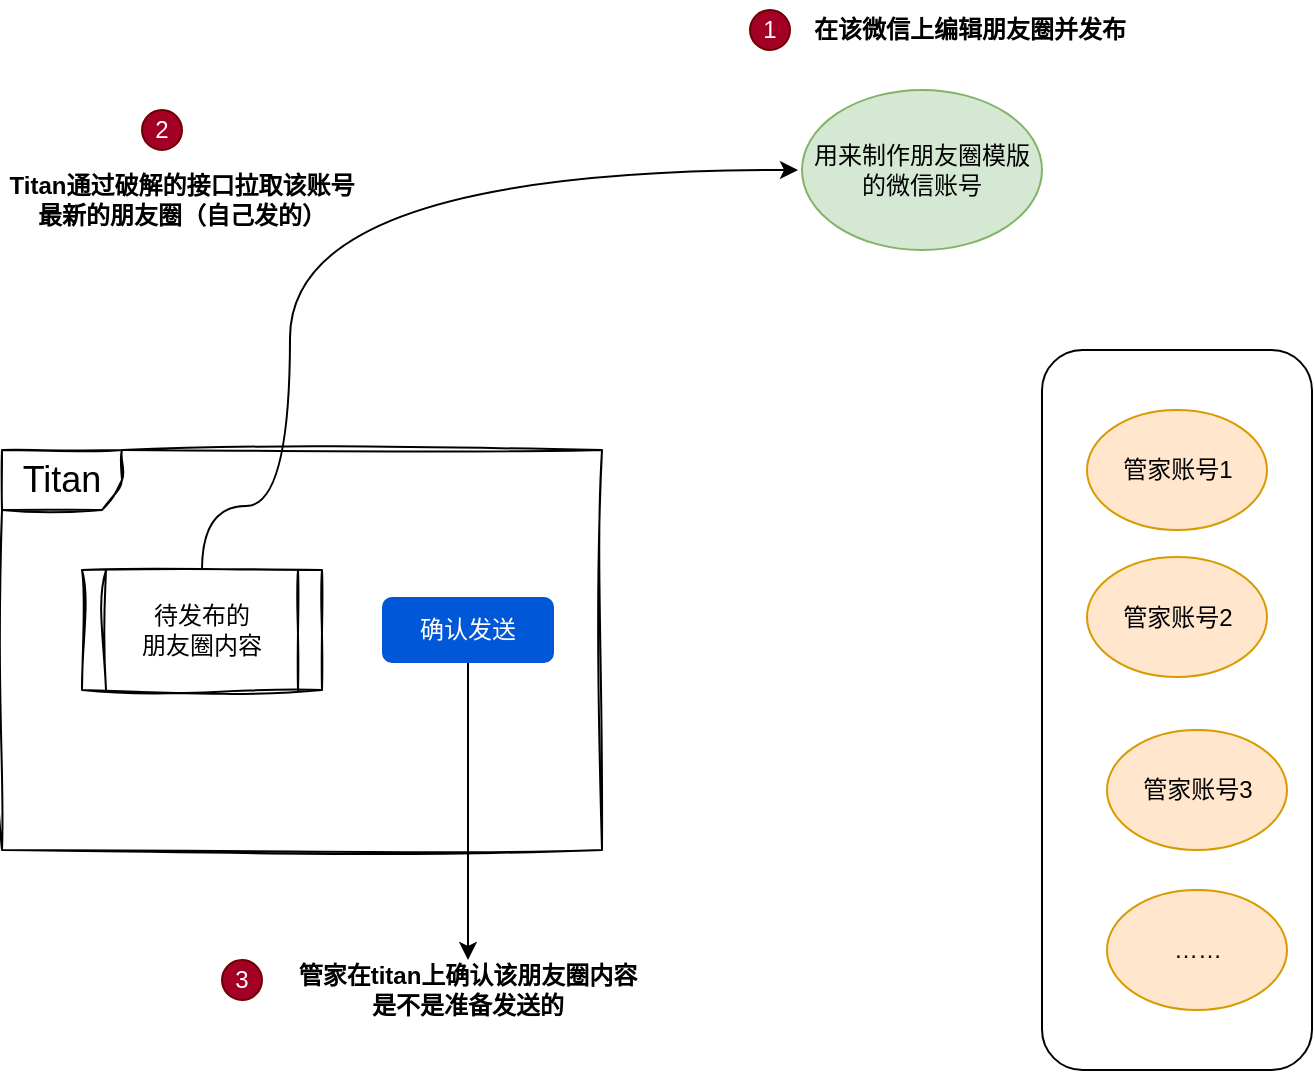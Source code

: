 <mxfile version="24.7.7">
  <diagram name="第 1 页" id="tCdG8bPiog5dzv9qi_tu">
    <mxGraphModel dx="1242" dy="785" grid="1" gridSize="10" guides="1" tooltips="1" connect="1" arrows="1" fold="1" page="1" pageScale="1" pageWidth="827" pageHeight="1169" math="0" shadow="0">
      <root>
        <mxCell id="0" />
        <mxCell id="1" parent="0" />
        <mxCell id="YncoGZfrOfIXqg6F_l0_-33" value="" style="rounded=1;whiteSpace=wrap;html=1;" vertex="1" parent="1">
          <mxGeometry x="560" y="320" width="135" height="360" as="geometry" />
        </mxCell>
        <mxCell id="YncoGZfrOfIXqg6F_l0_-5" value="&lt;font style=&quot;font-size: 18px;&quot;&gt;Titan&lt;/font&gt;" style="shape=umlFrame;whiteSpace=wrap;html=1;pointerEvents=0;sketch=1;curveFitting=1;jiggle=2;" vertex="1" parent="1">
          <mxGeometry x="40" y="370" width="300" height="200" as="geometry" />
        </mxCell>
        <mxCell id="YncoGZfrOfIXqg6F_l0_-6" value="待发布的&lt;br&gt;朋友圈内容" style="shape=process;whiteSpace=wrap;html=1;backgroundOutline=1;sketch=1;curveFitting=1;jiggle=2;" vertex="1" parent="1">
          <mxGeometry x="80" y="430" width="120" height="60" as="geometry" />
        </mxCell>
        <mxCell id="YncoGZfrOfIXqg6F_l0_-24" style="edgeStyle=orthogonalEdgeStyle;rounded=0;orthogonalLoop=1;jettySize=auto;html=1;entryX=0.5;entryY=0;entryDx=0;entryDy=0;" edge="1" parent="1" source="YncoGZfrOfIXqg6F_l0_-7" target="YncoGZfrOfIXqg6F_l0_-22">
          <mxGeometry relative="1" as="geometry" />
        </mxCell>
        <mxCell id="YncoGZfrOfIXqg6F_l0_-7" value="确认发送" style="rounded=1;fillColor=#0057D8;strokeColor=none;html=1;whiteSpace=wrap;fontColor=#ffffff;align=center;verticalAlign=middle;fontStyle=0;fontSize=12;sketch=0;" vertex="1" parent="1">
          <mxGeometry x="230" y="443.5" width="86" height="33" as="geometry" />
        </mxCell>
        <mxCell id="YncoGZfrOfIXqg6F_l0_-8" value="用来制作朋友圈模版的微信账号" style="ellipse;whiteSpace=wrap;html=1;fillColor=#d5e8d4;strokeColor=#82b366;" vertex="1" parent="1">
          <mxGeometry x="440" y="190" width="120" height="80" as="geometry" />
        </mxCell>
        <mxCell id="YncoGZfrOfIXqg6F_l0_-9" value="1" style="ellipse;whiteSpace=wrap;html=1;aspect=fixed;fillColor=#a20025;fontColor=#ffffff;strokeColor=#6F0000;" vertex="1" parent="1">
          <mxGeometry x="414" y="150" width="20" height="20" as="geometry" />
        </mxCell>
        <mxCell id="YncoGZfrOfIXqg6F_l0_-10" value="在该微信上编辑朋友圈并发布" style="text;html=1;align=center;verticalAlign=middle;whiteSpace=wrap;rounded=0;fontStyle=1" vertex="1" parent="1">
          <mxGeometry x="434" y="145" width="180" height="30" as="geometry" />
        </mxCell>
        <mxCell id="YncoGZfrOfIXqg6F_l0_-11" value="" style="endArrow=classic;html=1;rounded=0;edgeStyle=orthogonalEdgeStyle;curved=1;" edge="1" parent="1">
          <mxGeometry width="50" height="50" relative="1" as="geometry">
            <mxPoint x="140" y="430" as="sourcePoint" />
            <mxPoint x="438" y="230" as="targetPoint" />
            <Array as="points">
              <mxPoint x="140" y="398" />
              <mxPoint x="184" y="398" />
              <mxPoint x="184" y="230" />
              <mxPoint x="438" y="230" />
            </Array>
          </mxGeometry>
        </mxCell>
        <mxCell id="YncoGZfrOfIXqg6F_l0_-13" value="2" style="ellipse;whiteSpace=wrap;html=1;aspect=fixed;fillColor=#a20025;fontColor=#ffffff;strokeColor=#6F0000;" vertex="1" parent="1">
          <mxGeometry x="110" y="200" width="20" height="20" as="geometry" />
        </mxCell>
        <mxCell id="YncoGZfrOfIXqg6F_l0_-14" value="Titan通过破解的接口拉取该账号最新的朋友圈（自己发的）" style="text;html=1;align=center;verticalAlign=middle;whiteSpace=wrap;rounded=0;fontStyle=1" vertex="1" parent="1">
          <mxGeometry x="40" y="230" width="180" height="30" as="geometry" />
        </mxCell>
        <mxCell id="YncoGZfrOfIXqg6F_l0_-22" value="管家在titan上确认该朋友圈内容是不是准备发送的" style="text;html=1;align=center;verticalAlign=middle;whiteSpace=wrap;rounded=0;fontStyle=1" vertex="1" parent="1">
          <mxGeometry x="183" y="625" width="180" height="30" as="geometry" />
        </mxCell>
        <mxCell id="YncoGZfrOfIXqg6F_l0_-23" value="3" style="ellipse;whiteSpace=wrap;html=1;aspect=fixed;fillColor=#a20025;fontColor=#ffffff;strokeColor=#6F0000;" vertex="1" parent="1">
          <mxGeometry x="150" y="625" width="20" height="20" as="geometry" />
        </mxCell>
        <mxCell id="YncoGZfrOfIXqg6F_l0_-25" value="管家账号1" style="ellipse;whiteSpace=wrap;html=1;fillColor=#ffe6cc;strokeColor=#d79b00;" vertex="1" parent="1">
          <mxGeometry x="582.5" y="350" width="90" height="60" as="geometry" />
        </mxCell>
        <mxCell id="YncoGZfrOfIXqg6F_l0_-30" value="管家账号2" style="ellipse;whiteSpace=wrap;html=1;fillColor=#ffe6cc;strokeColor=#d79b00;" vertex="1" parent="1">
          <mxGeometry x="582.5" y="423.5" width="90" height="60" as="geometry" />
        </mxCell>
        <mxCell id="YncoGZfrOfIXqg6F_l0_-31" value="管家账号3" style="ellipse;whiteSpace=wrap;html=1;fillColor=#ffe6cc;strokeColor=#d79b00;" vertex="1" parent="1">
          <mxGeometry x="592.5" y="510" width="90" height="60" as="geometry" />
        </mxCell>
        <mxCell id="YncoGZfrOfIXqg6F_l0_-32" value="……" style="ellipse;whiteSpace=wrap;html=1;fillColor=#ffe6cc;strokeColor=#d79b00;" vertex="1" parent="1">
          <mxGeometry x="592.5" y="590" width="90" height="60" as="geometry" />
        </mxCell>
      </root>
    </mxGraphModel>
  </diagram>
</mxfile>
